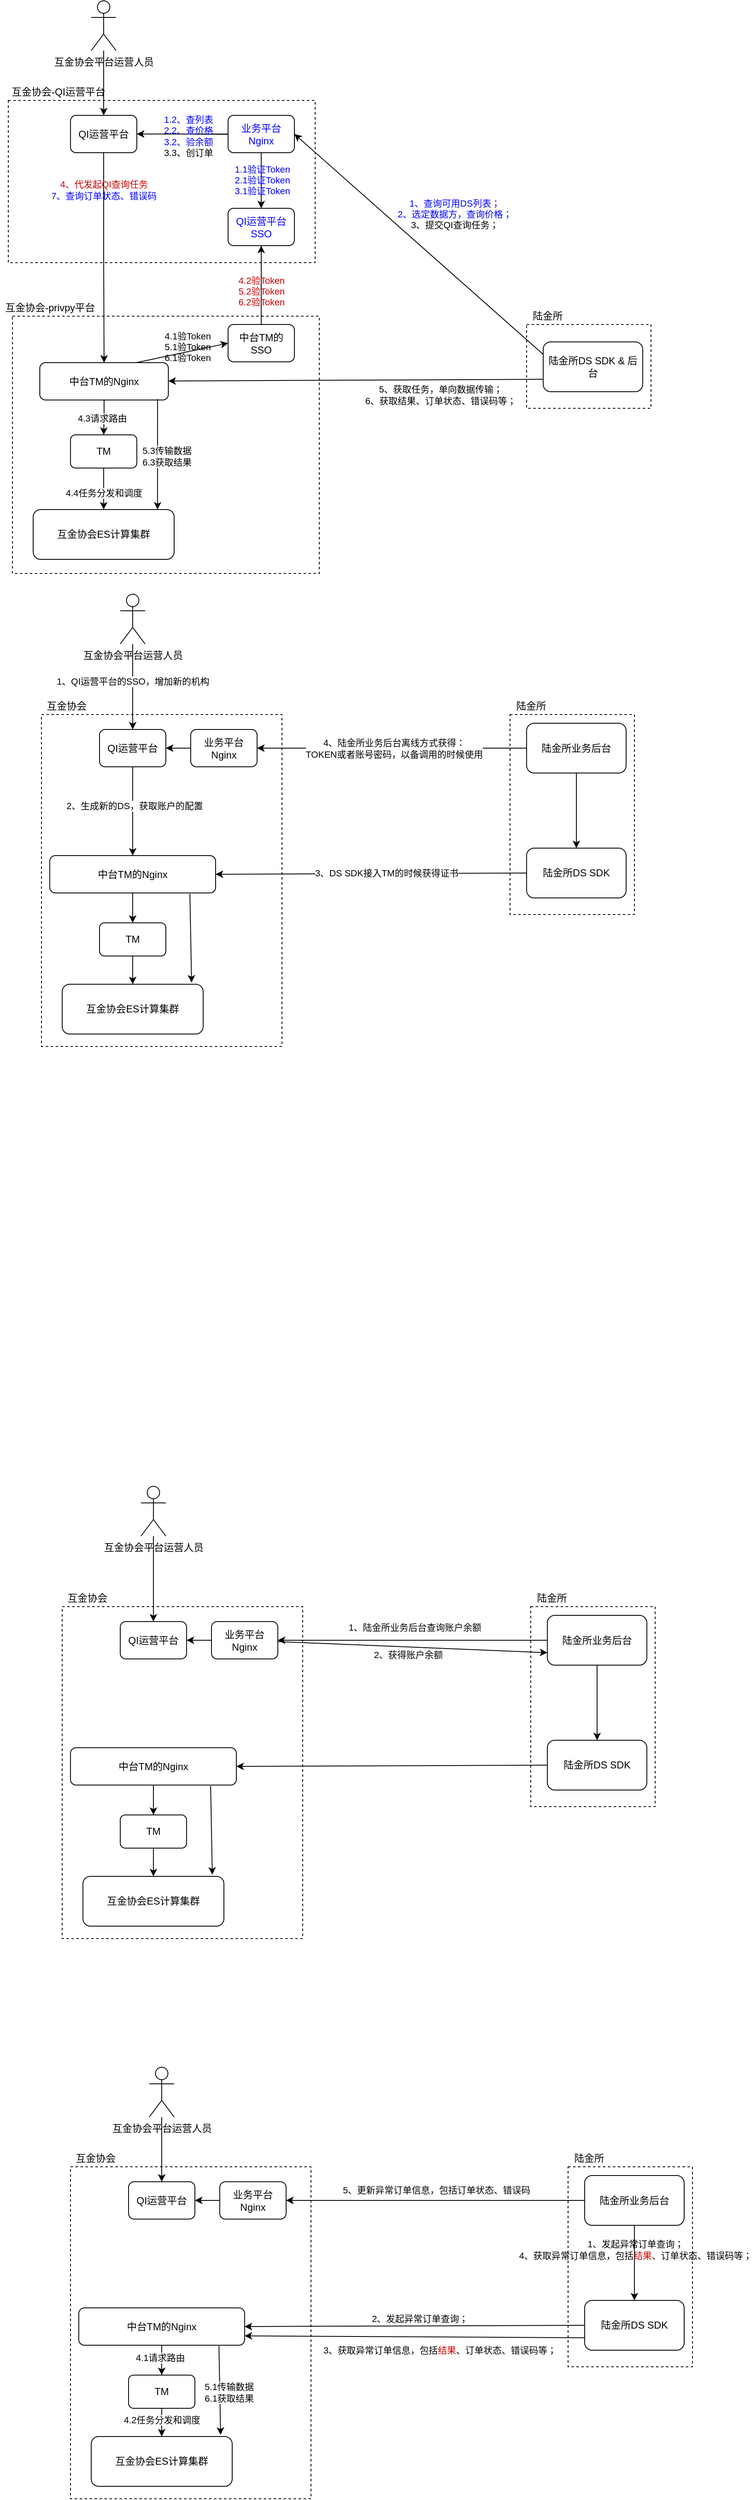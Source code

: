 <mxfile version="14.2.7" type="github">
  <diagram id="n4bqpxJSWs9qwXVAG9Ya" name="Page-1">
    <mxGraphModel dx="1178" dy="706" grid="1" gridSize="10" guides="1" tooltips="1" connect="1" arrows="1" fold="1" page="1" pageScale="1" pageWidth="827" pageHeight="1169" math="0" shadow="0">
      <root>
        <mxCell id="0" />
        <mxCell id="1" parent="0" />
        <mxCell id="G3FQE8XT8Hdk32QNEZcP-42" value="" style="rounded=0;whiteSpace=wrap;html=1;dashed=1;strokeWidth=1;shadow=0;glass=0;sketch=0;labelBorderColor=none;" parent="1" vertex="1">
          <mxGeometry x="235" y="380" width="370" height="195.5" as="geometry" />
        </mxCell>
        <mxCell id="Snnj0pEvWsJ41YhR_awT-1" value="" style="rounded=0;whiteSpace=wrap;html=1;dashed=1;strokeWidth=1;shadow=0;glass=0;sketch=0;labelBorderColor=none;" parent="1" vertex="1">
          <mxGeometry x="860" y="650" width="150" height="101" as="geometry" />
        </mxCell>
        <mxCell id="Snnj0pEvWsJ41YhR_awT-2" value="" style="rounded=0;whiteSpace=wrap;html=1;dashed=1;strokeWidth=1;shadow=0;glass=0;sketch=0;labelBorderColor=none;" parent="1" vertex="1">
          <mxGeometry x="240" y="640" width="370" height="310" as="geometry" />
        </mxCell>
        <mxCell id="6r078hkE9o605oC8stK7-30" value="" style="edgeStyle=orthogonalEdgeStyle;rounded=0;orthogonalLoop=1;jettySize=auto;html=1;strokeColor=#000000;" parent="1" source="Snnj0pEvWsJ41YhR_awT-5" target="Snnj0pEvWsJ41YhR_awT-17" edge="1">
          <mxGeometry relative="1" as="geometry" />
        </mxCell>
        <mxCell id="6r078hkE9o605oC8stK7-31" value="&lt;font color=&quot;#cc0000&quot;&gt;4、代发起QI查询任务&lt;/font&gt;&lt;br&gt;&lt;font color=&quot;#0000ff&quot;&gt;7、查询订单状态、错误码&lt;/font&gt;" style="edgeLabel;html=1;align=center;verticalAlign=middle;resizable=0;points=[];labelBackgroundColor=none;" parent="6r078hkE9o605oC8stK7-30" vertex="1" connectable="0">
          <mxGeometry x="-0.533" y="1" relative="1" as="geometry">
            <mxPoint x="-1" y="-14" as="offset" />
          </mxGeometry>
        </mxCell>
        <mxCell id="G3FQE8XT8Hdk32QNEZcP-36" value="" style="edgeStyle=orthogonalEdgeStyle;rounded=0;orthogonalLoop=1;jettySize=auto;html=1;" parent="1" target="G3FQE8XT8Hdk32QNEZcP-32" edge="1">
          <mxGeometry relative="1" as="geometry">
            <mxPoint x="436" y="420.5" as="sourcePoint" />
          </mxGeometry>
        </mxCell>
        <mxCell id="G3FQE8XT8Hdk32QNEZcP-40" value="&lt;font color=&quot;#0000ff&quot;&gt;1.1验证Token&lt;br&gt;2.1验证Token&lt;br&gt;3.1验证Token&lt;/font&gt;" style="edgeLabel;html=1;align=center;verticalAlign=middle;resizable=0;points=[];labelBackgroundColor=none;" parent="G3FQE8XT8Hdk32QNEZcP-36" vertex="1" connectable="0">
          <mxGeometry x="0.716" relative="1" as="geometry">
            <mxPoint x="1" y="-6.5" as="offset" />
          </mxGeometry>
        </mxCell>
        <mxCell id="Snnj0pEvWsJ41YhR_awT-5" value="QI运营平台" style="rounded=1;whiteSpace=wrap;html=1;" parent="1" vertex="1">
          <mxGeometry x="310" y="398" width="80" height="45" as="geometry" />
        </mxCell>
        <mxCell id="Snnj0pEvWsJ41YhR_awT-6" value="" style="edgeStyle=orthogonalEdgeStyle;rounded=0;orthogonalLoop=1;jettySize=auto;html=1;" parent="1" source="Snnj0pEvWsJ41YhR_awT-7" target="Snnj0pEvWsJ41YhR_awT-5" edge="1">
          <mxGeometry relative="1" as="geometry" />
        </mxCell>
        <mxCell id="Snnj0pEvWsJ41YhR_awT-7" value="互金协会平台运营人员" style="shape=umlActor;verticalLabelPosition=bottom;verticalAlign=top;html=1;outlineConnect=0;" parent="1" vertex="1">
          <mxGeometry x="335" y="260" width="30" height="60" as="geometry" />
        </mxCell>
        <mxCell id="Snnj0pEvWsJ41YhR_awT-8" value="互金协会ES计算集群" style="rounded=1;whiteSpace=wrap;html=1;" parent="1" vertex="1">
          <mxGeometry x="265" y="873" width="170" height="60" as="geometry" />
        </mxCell>
        <mxCell id="Snnj0pEvWsJ41YhR_awT-9" value="" style="edgeStyle=orthogonalEdgeStyle;rounded=0;orthogonalLoop=1;jettySize=auto;html=1;" parent="1" source="Snnj0pEvWsJ41YhR_awT-11" target="Snnj0pEvWsJ41YhR_awT-8" edge="1">
          <mxGeometry relative="1" as="geometry" />
        </mxCell>
        <mxCell id="Snnj0pEvWsJ41YhR_awT-10" value="4.4任务分发和调度" style="edgeLabel;html=1;align=center;verticalAlign=middle;resizable=0;points=[];" parent="Snnj0pEvWsJ41YhR_awT-9" vertex="1" connectable="0">
          <mxGeometry x="0.574" y="1" relative="1" as="geometry">
            <mxPoint x="-1" y="-10" as="offset" />
          </mxGeometry>
        </mxCell>
        <mxCell id="Snnj0pEvWsJ41YhR_awT-11" value="TM" style="rounded=1;whiteSpace=wrap;html=1;" parent="1" vertex="1">
          <mxGeometry x="310" y="783" width="80" height="40" as="geometry" />
        </mxCell>
        <mxCell id="Snnj0pEvWsJ41YhR_awT-12" value="陆金所DS SDK &amp;amp; 后台" style="rounded=1;whiteSpace=wrap;html=1;" parent="1" vertex="1">
          <mxGeometry x="880" y="671" width="120" height="60" as="geometry" />
        </mxCell>
        <mxCell id="Snnj0pEvWsJ41YhR_awT-13" value="&lt;font color=&quot;#000000&quot;&gt;陆金所&lt;/font&gt;" style="text;html=1;align=center;verticalAlign=middle;resizable=0;points=[];autosize=1;fontColor=#EA6B66;" parent="1" vertex="1">
          <mxGeometry x="860" y="630" width="50" height="20" as="geometry" />
        </mxCell>
        <mxCell id="Snnj0pEvWsJ41YhR_awT-14" value="&lt;font color=&quot;#000000&quot;&gt;互金协会-QI运营平台&lt;/font&gt;" style="text;html=1;align=center;verticalAlign=middle;resizable=0;points=[];autosize=1;fontColor=#EA6B66;" parent="1" vertex="1">
          <mxGeometry x="230" y="360" width="130" height="20" as="geometry" />
        </mxCell>
        <mxCell id="Snnj0pEvWsJ41YhR_awT-15" value="" style="edgeStyle=orthogonalEdgeStyle;rounded=0;orthogonalLoop=1;jettySize=auto;html=1;" parent="1" source="Snnj0pEvWsJ41YhR_awT-17" target="Snnj0pEvWsJ41YhR_awT-11" edge="1">
          <mxGeometry relative="1" as="geometry" />
        </mxCell>
        <mxCell id="Snnj0pEvWsJ41YhR_awT-16" value="4.3请求路由" style="edgeLabel;html=1;align=center;verticalAlign=middle;resizable=0;points=[];" parent="Snnj0pEvWsJ41YhR_awT-15" vertex="1" connectable="0">
          <mxGeometry x="0.407" y="-2" relative="1" as="geometry">
            <mxPoint y="-8" as="offset" />
          </mxGeometry>
        </mxCell>
        <mxCell id="Snnj0pEvWsJ41YhR_awT-17" value="中台TM的Nginx" style="rounded=1;whiteSpace=wrap;html=1;" parent="1" vertex="1">
          <mxGeometry x="273" y="696" width="155" height="45" as="geometry" />
        </mxCell>
        <mxCell id="Snnj0pEvWsJ41YhR_awT-20" value="" style="endArrow=classic;html=1;entryX=0.882;entryY=0;entryDx=0;entryDy=0;entryPerimeter=0;" parent="1" target="Snnj0pEvWsJ41YhR_awT-8" edge="1">
          <mxGeometry width="50" height="50" relative="1" as="geometry">
            <mxPoint x="415" y="740" as="sourcePoint" />
            <mxPoint x="421" y="816" as="targetPoint" />
          </mxGeometry>
        </mxCell>
        <mxCell id="Snnj0pEvWsJ41YhR_awT-21" value="5.3传输数据&lt;br&gt;6.3获取结果" style="edgeLabel;html=1;align=center;verticalAlign=middle;resizable=0;points=[];" parent="Snnj0pEvWsJ41YhR_awT-20" vertex="1" connectable="0">
          <mxGeometry x="0.035" relative="1" as="geometry">
            <mxPoint x="11" as="offset" />
          </mxGeometry>
        </mxCell>
        <mxCell id="Snnj0pEvWsJ41YhR_awT-22" value="" style="endArrow=classic;html=1;exitX=0;exitY=0.75;exitDx=0;exitDy=0;" parent="1" source="Snnj0pEvWsJ41YhR_awT-12" target="Snnj0pEvWsJ41YhR_awT-17" edge="1">
          <mxGeometry width="50" height="50" relative="1" as="geometry">
            <mxPoint x="380" y="750" as="sourcePoint" />
            <mxPoint x="430" y="700" as="targetPoint" />
          </mxGeometry>
        </mxCell>
        <mxCell id="Snnj0pEvWsJ41YhR_awT-23" value="&lt;div&gt;&lt;span style=&quot;font-size: 11px&quot;&gt;5、获取任务，单向数据传输；&lt;/span&gt;&lt;/div&gt;&lt;div&gt;&lt;span style=&quot;font-size: 11px&quot;&gt;6、获取结果、订单状态、错误码等；&lt;/span&gt;&lt;/div&gt;" style="edgeLabel;html=1;align=center;verticalAlign=middle;resizable=0;points=[];labelBackgroundColor=none;" parent="Snnj0pEvWsJ41YhR_awT-22" vertex="1" connectable="0">
          <mxGeometry x="-0.076" relative="1" as="geometry">
            <mxPoint x="84.98" y="18.04" as="offset" />
          </mxGeometry>
        </mxCell>
        <mxCell id="Snnj0pEvWsJ41YhR_awT-24" value="&lt;font color=&quot;#0000ff&quot;&gt;业务平台Nginx&lt;/font&gt;" style="rounded=1;whiteSpace=wrap;html=1;" parent="1" vertex="1">
          <mxGeometry x="500" y="398" width="80" height="45" as="geometry" />
        </mxCell>
        <mxCell id="Snnj0pEvWsJ41YhR_awT-25" value="" style="endArrow=classic;html=1;exitX=0;exitY=0.25;exitDx=0;exitDy=0;entryX=1;entryY=0.5;entryDx=0;entryDy=0;fillColor=#d5e8d4;" parent="1" source="Snnj0pEvWsJ41YhR_awT-12" target="Snnj0pEvWsJ41YhR_awT-24" edge="1">
          <mxGeometry width="50" height="50" relative="1" as="geometry">
            <mxPoint x="860" y="420.5" as="sourcePoint" />
            <mxPoint x="430" y="510" as="targetPoint" />
          </mxGeometry>
        </mxCell>
        <mxCell id="Snnj0pEvWsJ41YhR_awT-26" value="&lt;font color=&quot;#0000ff&quot;&gt;1、查询可用DS列表；&lt;/font&gt;&lt;br&gt;&lt;font color=&quot;#0000ff&quot;&gt;2、选定数据方，查询价格；&lt;/font&gt;&lt;br&gt;&lt;span style=&quot;background-color: rgb(255 , 255 , 255)&quot;&gt;3、提交QI查询任务；&lt;/span&gt;" style="edgeLabel;html=1;align=center;verticalAlign=middle;resizable=0;points=[];labelBackgroundColor=none;" parent="Snnj0pEvWsJ41YhR_awT-25" vertex="1" connectable="0">
          <mxGeometry x="0.113" y="2" relative="1" as="geometry">
            <mxPoint x="60.99" y="-22.49" as="offset" />
          </mxGeometry>
        </mxCell>
        <mxCell id="Snnj0pEvWsJ41YhR_awT-27" value="" style="endArrow=classic;html=1;exitX=0;exitY=0.5;exitDx=0;exitDy=0;entryX=1;entryY=0.5;entryDx=0;entryDy=0;" parent="1" source="Snnj0pEvWsJ41YhR_awT-24" target="Snnj0pEvWsJ41YhR_awT-5" edge="1">
          <mxGeometry width="50" height="50" relative="1" as="geometry">
            <mxPoint x="380" y="560" as="sourcePoint" />
            <mxPoint x="430" y="510" as="targetPoint" />
          </mxGeometry>
        </mxCell>
        <mxCell id="G3FQE8XT8Hdk32QNEZcP-41" value="&lt;font color=&quot;#0000ff&quot;&gt;1.2、查列表&lt;br&gt;2.2、查价格&lt;br&gt;3.2、验余额&lt;/font&gt;&lt;br&gt;3.3、创订单" style="edgeLabel;html=1;align=center;verticalAlign=middle;resizable=0;points=[];labelBackgroundColor=none;" parent="Snnj0pEvWsJ41YhR_awT-27" vertex="1" connectable="0">
          <mxGeometry x="-0.125" y="2" relative="1" as="geometry">
            <mxPoint as="offset" />
          </mxGeometry>
        </mxCell>
        <mxCell id="Snnj0pEvWsJ41YhR_awT-31" value="" style="rounded=0;whiteSpace=wrap;html=1;dashed=1;strokeWidth=1;shadow=0;glass=0;sketch=0;labelBorderColor=none;" parent="1" vertex="1">
          <mxGeometry x="840" y="1120" width="150" height="241" as="geometry" />
        </mxCell>
        <mxCell id="Snnj0pEvWsJ41YhR_awT-32" value="" style="rounded=0;whiteSpace=wrap;html=1;dashed=1;strokeWidth=1;shadow=0;glass=0;sketch=0;labelBorderColor=none;" parent="1" vertex="1">
          <mxGeometry x="275" y="1120" width="290" height="400" as="geometry" />
        </mxCell>
        <mxCell id="Snnj0pEvWsJ41YhR_awT-33" value="" style="edgeStyle=orthogonalEdgeStyle;rounded=0;orthogonalLoop=1;jettySize=auto;html=1;" parent="1" source="Snnj0pEvWsJ41YhR_awT-35" target="Snnj0pEvWsJ41YhR_awT-46" edge="1">
          <mxGeometry relative="1" as="geometry" />
        </mxCell>
        <mxCell id="Snnj0pEvWsJ41YhR_awT-34" value="2、生成新的DS，获取账户的配置" style="edgeLabel;html=1;align=center;verticalAlign=middle;resizable=0;points=[];" parent="Snnj0pEvWsJ41YhR_awT-33" vertex="1" connectable="0">
          <mxGeometry x="-0.121" y="2" relative="1" as="geometry">
            <mxPoint as="offset" />
          </mxGeometry>
        </mxCell>
        <mxCell id="Snnj0pEvWsJ41YhR_awT-35" value="QI运营平台" style="rounded=1;whiteSpace=wrap;html=1;" parent="1" vertex="1">
          <mxGeometry x="345" y="1138" width="80" height="45" as="geometry" />
        </mxCell>
        <mxCell id="Snnj0pEvWsJ41YhR_awT-36" value="" style="edgeStyle=orthogonalEdgeStyle;rounded=0;orthogonalLoop=1;jettySize=auto;html=1;" parent="1" source="Snnj0pEvWsJ41YhR_awT-38" target="Snnj0pEvWsJ41YhR_awT-35" edge="1">
          <mxGeometry relative="1" as="geometry" />
        </mxCell>
        <mxCell id="Snnj0pEvWsJ41YhR_awT-37" value="1、QI运营平台的SSO，增加新的机构" style="edgeLabel;html=1;align=center;verticalAlign=middle;resizable=0;points=[];" parent="Snnj0pEvWsJ41YhR_awT-36" vertex="1" connectable="0">
          <mxGeometry x="0.103" relative="1" as="geometry">
            <mxPoint y="-12" as="offset" />
          </mxGeometry>
        </mxCell>
        <mxCell id="Snnj0pEvWsJ41YhR_awT-38" value="互金协会平台运营人员" style="shape=umlActor;verticalLabelPosition=bottom;verticalAlign=top;html=1;outlineConnect=0;" parent="1" vertex="1">
          <mxGeometry x="370" y="975" width="30" height="60" as="geometry" />
        </mxCell>
        <mxCell id="Snnj0pEvWsJ41YhR_awT-39" value="互金协会ES计算集群" style="rounded=1;whiteSpace=wrap;html=1;" parent="1" vertex="1">
          <mxGeometry x="300" y="1445" width="170" height="60" as="geometry" />
        </mxCell>
        <mxCell id="Snnj0pEvWsJ41YhR_awT-40" value="" style="edgeStyle=orthogonalEdgeStyle;rounded=0;orthogonalLoop=1;jettySize=auto;html=1;" parent="1" source="Snnj0pEvWsJ41YhR_awT-41" target="Snnj0pEvWsJ41YhR_awT-39" edge="1">
          <mxGeometry relative="1" as="geometry" />
        </mxCell>
        <mxCell id="Snnj0pEvWsJ41YhR_awT-41" value="TM" style="rounded=1;whiteSpace=wrap;html=1;" parent="1" vertex="1">
          <mxGeometry x="345" y="1371" width="80" height="40" as="geometry" />
        </mxCell>
        <mxCell id="Snnj0pEvWsJ41YhR_awT-42" value="陆金所DS SDK" style="rounded=1;whiteSpace=wrap;html=1;" parent="1" vertex="1">
          <mxGeometry x="860" y="1281" width="120" height="60" as="geometry" />
        </mxCell>
        <mxCell id="Snnj0pEvWsJ41YhR_awT-43" value="&lt;font color=&quot;#000000&quot;&gt;陆金所&lt;/font&gt;" style="text;html=1;align=center;verticalAlign=middle;resizable=0;points=[];autosize=1;fontColor=#EA6B66;" parent="1" vertex="1">
          <mxGeometry x="840" y="1100" width="50" height="20" as="geometry" />
        </mxCell>
        <mxCell id="Snnj0pEvWsJ41YhR_awT-44" value="&lt;font color=&quot;#000000&quot;&gt;互金协会&lt;/font&gt;" style="text;html=1;align=center;verticalAlign=middle;resizable=0;points=[];autosize=1;fontColor=#EA6B66;" parent="1" vertex="1">
          <mxGeometry x="275" y="1100" width="60" height="20" as="geometry" />
        </mxCell>
        <mxCell id="Snnj0pEvWsJ41YhR_awT-45" value="" style="edgeStyle=orthogonalEdgeStyle;rounded=0;orthogonalLoop=1;jettySize=auto;html=1;" parent="1" source="Snnj0pEvWsJ41YhR_awT-46" target="Snnj0pEvWsJ41YhR_awT-41" edge="1">
          <mxGeometry relative="1" as="geometry" />
        </mxCell>
        <mxCell id="Snnj0pEvWsJ41YhR_awT-46" value="中台TM的Nginx" style="rounded=1;whiteSpace=wrap;html=1;" parent="1" vertex="1">
          <mxGeometry x="285" y="1290" width="200" height="45" as="geometry" />
        </mxCell>
        <mxCell id="Snnj0pEvWsJ41YhR_awT-47" value="" style="endArrow=classic;html=1;exitX=0;exitY=0.5;exitDx=0;exitDy=0;entryX=1;entryY=0.5;entryDx=0;entryDy=0;" parent="1" source="Snnj0pEvWsJ41YhR_awT-42" target="Snnj0pEvWsJ41YhR_awT-46" edge="1">
          <mxGeometry width="50" height="50" relative="1" as="geometry">
            <mxPoint x="415" y="1490" as="sourcePoint" />
            <mxPoint x="465" y="1440" as="targetPoint" />
          </mxGeometry>
        </mxCell>
        <mxCell id="Snnj0pEvWsJ41YhR_awT-48" value="3、DS SDK接入TM的时候获得证书" style="edgeLabel;html=1;align=center;verticalAlign=middle;resizable=0;points=[];" parent="Snnj0pEvWsJ41YhR_awT-47" vertex="1" connectable="0">
          <mxGeometry x="0.145" y="1" relative="1" as="geometry">
            <mxPoint x="44.99" y="-1.86" as="offset" />
          </mxGeometry>
        </mxCell>
        <mxCell id="Snnj0pEvWsJ41YhR_awT-49" value="" style="endArrow=classic;html=1;exitX=0.845;exitY=1.022;exitDx=0;exitDy=0;exitPerimeter=0;" parent="1" source="Snnj0pEvWsJ41YhR_awT-46" edge="1">
          <mxGeometry width="50" height="50" relative="1" as="geometry">
            <mxPoint x="415" y="1470" as="sourcePoint" />
            <mxPoint x="456" y="1443" as="targetPoint" />
          </mxGeometry>
        </mxCell>
        <mxCell id="Snnj0pEvWsJ41YhR_awT-50" value="业务平台Nginx" style="rounded=1;whiteSpace=wrap;html=1;" parent="1" vertex="1">
          <mxGeometry x="455" y="1138" width="80" height="45" as="geometry" />
        </mxCell>
        <mxCell id="Snnj0pEvWsJ41YhR_awT-51" value="" style="endArrow=classic;html=1;exitX=0;exitY=0.5;exitDx=0;exitDy=0;entryX=1;entryY=0.5;entryDx=0;entryDy=0;" parent="1" source="Snnj0pEvWsJ41YhR_awT-50" target="Snnj0pEvWsJ41YhR_awT-35" edge="1">
          <mxGeometry width="50" height="50" relative="1" as="geometry">
            <mxPoint x="415" y="1300" as="sourcePoint" />
            <mxPoint x="465" y="1250" as="targetPoint" />
          </mxGeometry>
        </mxCell>
        <mxCell id="Snnj0pEvWsJ41YhR_awT-52" value="" style="edgeStyle=orthogonalEdgeStyle;rounded=0;orthogonalLoop=1;jettySize=auto;html=1;" parent="1" source="Snnj0pEvWsJ41YhR_awT-53" target="Snnj0pEvWsJ41YhR_awT-42" edge="1">
          <mxGeometry relative="1" as="geometry" />
        </mxCell>
        <mxCell id="Snnj0pEvWsJ41YhR_awT-53" value="陆金所业务后台" style="rounded=1;whiteSpace=wrap;html=1;" parent="1" vertex="1">
          <mxGeometry x="860" y="1130.5" width="120" height="60" as="geometry" />
        </mxCell>
        <mxCell id="Snnj0pEvWsJ41YhR_awT-54" value="" style="endArrow=classic;html=1;exitX=0;exitY=0.5;exitDx=0;exitDy=0;entryX=1;entryY=0.5;entryDx=0;entryDy=0;" parent="1" source="Snnj0pEvWsJ41YhR_awT-53" target="Snnj0pEvWsJ41YhR_awT-50" edge="1">
          <mxGeometry width="50" height="50" relative="1" as="geometry">
            <mxPoint x="710" y="1250" as="sourcePoint" />
            <mxPoint x="760" y="1200" as="targetPoint" />
          </mxGeometry>
        </mxCell>
        <mxCell id="Snnj0pEvWsJ41YhR_awT-55" value="4、陆金所业务后台离线方式获得：&lt;br&gt;TOKEN或者账号密码，以备调用的时候使用" style="edgeLabel;html=1;align=center;verticalAlign=middle;resizable=0;points=[];" parent="Snnj0pEvWsJ41YhR_awT-54" vertex="1" connectable="0">
          <mxGeometry x="0.077" y="-1" relative="1" as="geometry">
            <mxPoint x="15" y="1" as="offset" />
          </mxGeometry>
        </mxCell>
        <mxCell id="Snnj0pEvWsJ41YhR_awT-56" value="" style="rounded=0;whiteSpace=wrap;html=1;dashed=1;strokeWidth=1;shadow=0;glass=0;sketch=0;labelBorderColor=none;" parent="1" vertex="1">
          <mxGeometry x="865" y="2195" width="150" height="241" as="geometry" />
        </mxCell>
        <mxCell id="Snnj0pEvWsJ41YhR_awT-57" value="" style="rounded=0;whiteSpace=wrap;html=1;dashed=1;strokeWidth=1;shadow=0;glass=0;sketch=0;labelBorderColor=none;" parent="1" vertex="1">
          <mxGeometry x="300" y="2195" width="290" height="400" as="geometry" />
        </mxCell>
        <mxCell id="Snnj0pEvWsJ41YhR_awT-59" value="QI运营平台" style="rounded=1;whiteSpace=wrap;html=1;" parent="1" vertex="1">
          <mxGeometry x="370" y="2213" width="80" height="45" as="geometry" />
        </mxCell>
        <mxCell id="Snnj0pEvWsJ41YhR_awT-60" value="" style="edgeStyle=orthogonalEdgeStyle;rounded=0;orthogonalLoop=1;jettySize=auto;html=1;" parent="1" source="Snnj0pEvWsJ41YhR_awT-61" target="Snnj0pEvWsJ41YhR_awT-59" edge="1">
          <mxGeometry relative="1" as="geometry" />
        </mxCell>
        <mxCell id="Snnj0pEvWsJ41YhR_awT-61" value="互金协会平台运营人员" style="shape=umlActor;verticalLabelPosition=bottom;verticalAlign=top;html=1;outlineConnect=0;" parent="1" vertex="1">
          <mxGeometry x="395" y="2050" width="30" height="60" as="geometry" />
        </mxCell>
        <mxCell id="Snnj0pEvWsJ41YhR_awT-62" value="互金协会ES计算集群" style="rounded=1;whiteSpace=wrap;html=1;" parent="1" vertex="1">
          <mxGeometry x="325" y="2520" width="170" height="60" as="geometry" />
        </mxCell>
        <mxCell id="Snnj0pEvWsJ41YhR_awT-63" value="" style="edgeStyle=orthogonalEdgeStyle;rounded=0;orthogonalLoop=1;jettySize=auto;html=1;" parent="1" source="Snnj0pEvWsJ41YhR_awT-64" target="Snnj0pEvWsJ41YhR_awT-62" edge="1">
          <mxGeometry relative="1" as="geometry" />
        </mxCell>
        <mxCell id="Snnj0pEvWsJ41YhR_awT-64" value="TM" style="rounded=1;whiteSpace=wrap;html=1;" parent="1" vertex="1">
          <mxGeometry x="370" y="2446" width="80" height="40" as="geometry" />
        </mxCell>
        <mxCell id="Snnj0pEvWsJ41YhR_awT-65" value="陆金所DS SDK" style="rounded=1;whiteSpace=wrap;html=1;" parent="1" vertex="1">
          <mxGeometry x="885" y="2356" width="120" height="60" as="geometry" />
        </mxCell>
        <mxCell id="Snnj0pEvWsJ41YhR_awT-66" value="&lt;font color=&quot;#000000&quot;&gt;陆金所&lt;/font&gt;" style="text;html=1;align=center;verticalAlign=middle;resizable=0;points=[];autosize=1;fontColor=#EA6B66;" parent="1" vertex="1">
          <mxGeometry x="865" y="2175" width="50" height="20" as="geometry" />
        </mxCell>
        <mxCell id="Snnj0pEvWsJ41YhR_awT-67" value="&lt;font color=&quot;#000000&quot;&gt;互金协会&lt;/font&gt;" style="text;html=1;align=center;verticalAlign=middle;resizable=0;points=[];autosize=1;fontColor=#EA6B66;" parent="1" vertex="1">
          <mxGeometry x="300" y="2175" width="60" height="20" as="geometry" />
        </mxCell>
        <mxCell id="Snnj0pEvWsJ41YhR_awT-68" value="" style="edgeStyle=orthogonalEdgeStyle;rounded=0;orthogonalLoop=1;jettySize=auto;html=1;" parent="1" source="Snnj0pEvWsJ41YhR_awT-69" target="Snnj0pEvWsJ41YhR_awT-64" edge="1">
          <mxGeometry relative="1" as="geometry" />
        </mxCell>
        <mxCell id="Snnj0pEvWsJ41YhR_awT-69" value="中台TM的Nginx" style="rounded=1;whiteSpace=wrap;html=1;" parent="1" vertex="1">
          <mxGeometry x="310" y="2365" width="200" height="45" as="geometry" />
        </mxCell>
        <mxCell id="Snnj0pEvWsJ41YhR_awT-70" value="" style="endArrow=classic;html=1;exitX=0;exitY=0.5;exitDx=0;exitDy=0;entryX=1;entryY=0.5;entryDx=0;entryDy=0;" parent="1" source="Snnj0pEvWsJ41YhR_awT-65" target="Snnj0pEvWsJ41YhR_awT-69" edge="1">
          <mxGeometry width="50" height="50" relative="1" as="geometry">
            <mxPoint x="440" y="2565" as="sourcePoint" />
            <mxPoint x="490" y="2515" as="targetPoint" />
          </mxGeometry>
        </mxCell>
        <mxCell id="Snnj0pEvWsJ41YhR_awT-71" value="" style="endArrow=classic;html=1;exitX=0.845;exitY=1.022;exitDx=0;exitDy=0;exitPerimeter=0;" parent="1" source="Snnj0pEvWsJ41YhR_awT-69" edge="1">
          <mxGeometry width="50" height="50" relative="1" as="geometry">
            <mxPoint x="440" y="2545" as="sourcePoint" />
            <mxPoint x="481" y="2518" as="targetPoint" />
          </mxGeometry>
        </mxCell>
        <mxCell id="Snnj0pEvWsJ41YhR_awT-72" value="业务平台Nginx" style="rounded=1;whiteSpace=wrap;html=1;" parent="1" vertex="1">
          <mxGeometry x="480" y="2213" width="80" height="45" as="geometry" />
        </mxCell>
        <mxCell id="Snnj0pEvWsJ41YhR_awT-73" value="" style="endArrow=classic;html=1;exitX=0;exitY=0.5;exitDx=0;exitDy=0;entryX=1;entryY=0.5;entryDx=0;entryDy=0;" parent="1" source="Snnj0pEvWsJ41YhR_awT-72" target="Snnj0pEvWsJ41YhR_awT-59" edge="1">
          <mxGeometry width="50" height="50" relative="1" as="geometry">
            <mxPoint x="440" y="2375" as="sourcePoint" />
            <mxPoint x="490" y="2325" as="targetPoint" />
          </mxGeometry>
        </mxCell>
        <mxCell id="Snnj0pEvWsJ41YhR_awT-74" value="" style="edgeStyle=orthogonalEdgeStyle;rounded=0;orthogonalLoop=1;jettySize=auto;html=1;" parent="1" source="Snnj0pEvWsJ41YhR_awT-75" target="Snnj0pEvWsJ41YhR_awT-65" edge="1">
          <mxGeometry relative="1" as="geometry" />
        </mxCell>
        <mxCell id="Snnj0pEvWsJ41YhR_awT-75" value="陆金所业务后台" style="rounded=1;whiteSpace=wrap;html=1;" parent="1" vertex="1">
          <mxGeometry x="885" y="2205.5" width="120" height="60" as="geometry" />
        </mxCell>
        <mxCell id="Snnj0pEvWsJ41YhR_awT-76" value="" style="endArrow=classic;html=1;exitX=0;exitY=0.5;exitDx=0;exitDy=0;entryX=1;entryY=0.5;entryDx=0;entryDy=0;" parent="1" source="Snnj0pEvWsJ41YhR_awT-75" target="Snnj0pEvWsJ41YhR_awT-72" edge="1">
          <mxGeometry width="50" height="50" relative="1" as="geometry">
            <mxPoint x="735" y="2325" as="sourcePoint" />
            <mxPoint x="785" y="2275" as="targetPoint" />
          </mxGeometry>
        </mxCell>
        <mxCell id="Snnj0pEvWsJ41YhR_awT-77" value="1、陆金所业务后台查询账户余额" style="edgeLabel;html=1;align=center;verticalAlign=middle;resizable=0;points=[];" parent="Snnj0pEvWsJ41YhR_awT-76" vertex="1" connectable="0">
          <mxGeometry x="0.077" y="-1" relative="1" as="geometry">
            <mxPoint x="15" y="-14.5" as="offset" />
          </mxGeometry>
        </mxCell>
        <mxCell id="Snnj0pEvWsJ41YhR_awT-78" value="" style="endArrow=classic;html=1;entryX=0;entryY=0.75;entryDx=0;entryDy=0;" parent="1" source="Snnj0pEvWsJ41YhR_awT-72" target="Snnj0pEvWsJ41YhR_awT-75" edge="1">
          <mxGeometry width="50" height="50" relative="1" as="geometry">
            <mxPoint x="710" y="2420" as="sourcePoint" />
            <mxPoint x="760" y="2370" as="targetPoint" />
          </mxGeometry>
        </mxCell>
        <mxCell id="Snnj0pEvWsJ41YhR_awT-79" value="2、获得账户余额" style="edgeLabel;html=1;align=center;verticalAlign=middle;resizable=0;points=[];" parent="Snnj0pEvWsJ41YhR_awT-78" vertex="1" connectable="0">
          <mxGeometry x="-0.034" y="1" relative="1" as="geometry">
            <mxPoint y="10.44" as="offset" />
          </mxGeometry>
        </mxCell>
        <mxCell id="G3FQE8XT8Hdk32QNEZcP-32" value="&lt;font color=&quot;#0000ff&quot;&gt;QI运营平台SSO&lt;/font&gt;" style="rounded=1;whiteSpace=wrap;html=1;" parent="1" vertex="1">
          <mxGeometry x="500" y="510" width="80" height="45" as="geometry" />
        </mxCell>
        <mxCell id="G3FQE8XT8Hdk32QNEZcP-35" value="" style="edgeStyle=orthogonalEdgeStyle;rounded=0;orthogonalLoop=1;jettySize=auto;html=1;" parent="1" source="G3FQE8XT8Hdk32QNEZcP-33" target="G3FQE8XT8Hdk32QNEZcP-32" edge="1">
          <mxGeometry relative="1" as="geometry" />
        </mxCell>
        <mxCell id="G3FQE8XT8Hdk32QNEZcP-39" value="&lt;font color=&quot;#cc0000&quot;&gt;4.2验Token&lt;br&gt;5.2验Token&lt;br&gt;6.2验Token&lt;/font&gt;" style="edgeLabel;html=1;align=center;verticalAlign=middle;resizable=0;points=[];labelBackgroundColor=none;" parent="G3FQE8XT8Hdk32QNEZcP-35" vertex="1" connectable="0">
          <mxGeometry x="0.564" y="2" relative="1" as="geometry">
            <mxPoint x="2" y="34" as="offset" />
          </mxGeometry>
        </mxCell>
        <mxCell id="G3FQE8XT8Hdk32QNEZcP-33" value="中台TM的SSO" style="rounded=1;whiteSpace=wrap;html=1;" parent="1" vertex="1">
          <mxGeometry x="500" y="650" width="80" height="45" as="geometry" />
        </mxCell>
        <mxCell id="G3FQE8XT8Hdk32QNEZcP-37" value="" style="endArrow=classic;html=1;exitX=0.75;exitY=0;exitDx=0;exitDy=0;entryX=0;entryY=0.5;entryDx=0;entryDy=0;" parent="1" source="Snnj0pEvWsJ41YhR_awT-17" target="G3FQE8XT8Hdk32QNEZcP-33" edge="1">
          <mxGeometry width="50" height="50" relative="1" as="geometry">
            <mxPoint x="540" y="550" as="sourcePoint" />
            <mxPoint x="590" y="500" as="targetPoint" />
          </mxGeometry>
        </mxCell>
        <mxCell id="G3FQE8XT8Hdk32QNEZcP-38" value="4.1验Token&lt;br&gt;5.1验Token&lt;br&gt;6.1验Token" style="edgeLabel;html=1;align=center;verticalAlign=middle;resizable=0;points=[];labelBackgroundColor=none;" parent="G3FQE8XT8Hdk32QNEZcP-37" vertex="1" connectable="0">
          <mxGeometry x="-0.062" relative="1" as="geometry">
            <mxPoint x="9.22" y="-7.77" as="offset" />
          </mxGeometry>
        </mxCell>
        <mxCell id="G3FQE8XT8Hdk32QNEZcP-43" value="&lt;font color=&quot;#000000&quot;&gt;互金协会-privpy平台&lt;/font&gt;" style="text;html=1;align=center;verticalAlign=middle;resizable=0;points=[];autosize=1;fontColor=#EA6B66;" parent="1" vertex="1">
          <mxGeometry x="225" y="620" width="120" height="20" as="geometry" />
        </mxCell>
        <mxCell id="YR8bZUtIR9-wQlzwmY_H-1" value="" style="rounded=0;whiteSpace=wrap;html=1;dashed=1;strokeWidth=1;shadow=0;glass=0;sketch=0;labelBorderColor=none;" vertex="1" parent="1">
          <mxGeometry x="910" y="2870" width="150" height="241" as="geometry" />
        </mxCell>
        <mxCell id="YR8bZUtIR9-wQlzwmY_H-2" value="" style="rounded=0;whiteSpace=wrap;html=1;dashed=1;strokeWidth=1;shadow=0;glass=0;sketch=0;labelBorderColor=none;" vertex="1" parent="1">
          <mxGeometry x="310" y="2870" width="290" height="400" as="geometry" />
        </mxCell>
        <mxCell id="YR8bZUtIR9-wQlzwmY_H-3" value="QI运营平台" style="rounded=1;whiteSpace=wrap;html=1;" vertex="1" parent="1">
          <mxGeometry x="380" y="2888" width="80" height="45" as="geometry" />
        </mxCell>
        <mxCell id="YR8bZUtIR9-wQlzwmY_H-4" value="" style="edgeStyle=orthogonalEdgeStyle;rounded=0;orthogonalLoop=1;jettySize=auto;html=1;" edge="1" parent="1" source="YR8bZUtIR9-wQlzwmY_H-5" target="YR8bZUtIR9-wQlzwmY_H-3">
          <mxGeometry relative="1" as="geometry" />
        </mxCell>
        <mxCell id="YR8bZUtIR9-wQlzwmY_H-5" value="互金协会平台运营人员" style="shape=umlActor;verticalLabelPosition=bottom;verticalAlign=top;html=1;outlineConnect=0;" vertex="1" parent="1">
          <mxGeometry x="405" y="2750" width="30" height="60" as="geometry" />
        </mxCell>
        <mxCell id="YR8bZUtIR9-wQlzwmY_H-6" value="互金协会ES计算集群" style="rounded=1;whiteSpace=wrap;html=1;" vertex="1" parent="1">
          <mxGeometry x="335" y="3195" width="170" height="60" as="geometry" />
        </mxCell>
        <mxCell id="YR8bZUtIR9-wQlzwmY_H-7" value="" style="edgeStyle=orthogonalEdgeStyle;rounded=0;orthogonalLoop=1;jettySize=auto;html=1;" edge="1" parent="1" source="YR8bZUtIR9-wQlzwmY_H-9" target="YR8bZUtIR9-wQlzwmY_H-6">
          <mxGeometry relative="1" as="geometry" />
        </mxCell>
        <mxCell id="YR8bZUtIR9-wQlzwmY_H-8" value="4.2任务分发和调度" style="edgeLabel;html=1;align=center;verticalAlign=middle;resizable=0;points=[];" vertex="1" connectable="0" parent="YR8bZUtIR9-wQlzwmY_H-7">
          <mxGeometry x="0.574" y="1" relative="1" as="geometry">
            <mxPoint x="-1" y="-10" as="offset" />
          </mxGeometry>
        </mxCell>
        <mxCell id="YR8bZUtIR9-wQlzwmY_H-9" value="TM" style="rounded=1;whiteSpace=wrap;html=1;" vertex="1" parent="1">
          <mxGeometry x="380" y="3121" width="80" height="40" as="geometry" />
        </mxCell>
        <mxCell id="YR8bZUtIR9-wQlzwmY_H-10" value="陆金所DS SDK" style="rounded=1;whiteSpace=wrap;html=1;" vertex="1" parent="1">
          <mxGeometry x="930" y="3031" width="120" height="60" as="geometry" />
        </mxCell>
        <mxCell id="YR8bZUtIR9-wQlzwmY_H-11" value="&lt;font color=&quot;#000000&quot;&gt;陆金所&lt;/font&gt;" style="text;html=1;align=center;verticalAlign=middle;resizable=0;points=[];autosize=1;fontColor=#EA6B66;" vertex="1" parent="1">
          <mxGeometry x="910" y="2850" width="50" height="20" as="geometry" />
        </mxCell>
        <mxCell id="YR8bZUtIR9-wQlzwmY_H-12" value="&lt;font color=&quot;#000000&quot;&gt;互金协会&lt;/font&gt;" style="text;html=1;align=center;verticalAlign=middle;resizable=0;points=[];autosize=1;fontColor=#EA6B66;" vertex="1" parent="1">
          <mxGeometry x="310" y="2850" width="60" height="20" as="geometry" />
        </mxCell>
        <mxCell id="YR8bZUtIR9-wQlzwmY_H-13" value="" style="edgeStyle=orthogonalEdgeStyle;rounded=0;orthogonalLoop=1;jettySize=auto;html=1;" edge="1" parent="1" source="YR8bZUtIR9-wQlzwmY_H-15" target="YR8bZUtIR9-wQlzwmY_H-9">
          <mxGeometry relative="1" as="geometry" />
        </mxCell>
        <mxCell id="YR8bZUtIR9-wQlzwmY_H-14" value="4.1请求路由" style="edgeLabel;html=1;align=center;verticalAlign=middle;resizable=0;points=[];" vertex="1" connectable="0" parent="YR8bZUtIR9-wQlzwmY_H-13">
          <mxGeometry x="0.407" y="-2" relative="1" as="geometry">
            <mxPoint y="-8" as="offset" />
          </mxGeometry>
        </mxCell>
        <mxCell id="YR8bZUtIR9-wQlzwmY_H-15" value="中台TM的Nginx" style="rounded=1;whiteSpace=wrap;html=1;" vertex="1" parent="1">
          <mxGeometry x="320" y="3040" width="200" height="45" as="geometry" />
        </mxCell>
        <mxCell id="YR8bZUtIR9-wQlzwmY_H-16" value="" style="endArrow=classic;html=1;exitX=0;exitY=0.5;exitDx=0;exitDy=0;entryX=1;entryY=0.5;entryDx=0;entryDy=0;" edge="1" parent="1" source="YR8bZUtIR9-wQlzwmY_H-10" target="YR8bZUtIR9-wQlzwmY_H-15">
          <mxGeometry width="50" height="50" relative="1" as="geometry">
            <mxPoint x="450" y="3240" as="sourcePoint" />
            <mxPoint x="500" y="3190" as="targetPoint" />
          </mxGeometry>
        </mxCell>
        <mxCell id="YR8bZUtIR9-wQlzwmY_H-17" value="2、发起异常订单查询；" style="edgeLabel;html=1;align=center;verticalAlign=middle;resizable=0;points=[];" vertex="1" connectable="0" parent="YR8bZUtIR9-wQlzwmY_H-16">
          <mxGeometry x="-0.027" y="-3" relative="1" as="geometry">
            <mxPoint y="-6" as="offset" />
          </mxGeometry>
        </mxCell>
        <mxCell id="YR8bZUtIR9-wQlzwmY_H-18" value="" style="endArrow=classic;html=1;exitX=0.845;exitY=1.022;exitDx=0;exitDy=0;exitPerimeter=0;" edge="1" parent="1" source="YR8bZUtIR9-wQlzwmY_H-15">
          <mxGeometry width="50" height="50" relative="1" as="geometry">
            <mxPoint x="450" y="3220" as="sourcePoint" />
            <mxPoint x="491" y="3193" as="targetPoint" />
          </mxGeometry>
        </mxCell>
        <mxCell id="YR8bZUtIR9-wQlzwmY_H-19" value="5.1传输数据&lt;br&gt;6.1获取结果" style="edgeLabel;html=1;align=center;verticalAlign=middle;resizable=0;points=[];" vertex="1" connectable="0" parent="YR8bZUtIR9-wQlzwmY_H-18">
          <mxGeometry x="0.035" relative="1" as="geometry">
            <mxPoint x="11" as="offset" />
          </mxGeometry>
        </mxCell>
        <mxCell id="YR8bZUtIR9-wQlzwmY_H-20" value="" style="endArrow=classic;html=1;entryX=1;entryY=0.75;entryDx=0;entryDy=0;exitX=0;exitY=0.75;exitDx=0;exitDy=0;" edge="1" parent="1" source="YR8bZUtIR9-wQlzwmY_H-10" target="YR8bZUtIR9-wQlzwmY_H-15">
          <mxGeometry width="50" height="50" relative="1" as="geometry">
            <mxPoint x="450" y="3240" as="sourcePoint" />
            <mxPoint x="500" y="3190" as="targetPoint" />
          </mxGeometry>
        </mxCell>
        <mxCell id="YR8bZUtIR9-wQlzwmY_H-21" value="&lt;div&gt;&lt;span style=&quot;font-size: 11px&quot;&gt;3、&lt;/span&gt;获取异常订单信息，包括&lt;font color=&quot;#cc0000&quot;&gt;结果&lt;/font&gt;、订单状态、错误码等；&lt;/div&gt;" style="edgeLabel;html=1;align=center;verticalAlign=middle;resizable=0;points=[];labelBackgroundColor=none;" vertex="1" connectable="0" parent="YR8bZUtIR9-wQlzwmY_H-20">
          <mxGeometry x="-0.076" relative="1" as="geometry">
            <mxPoint x="14" y="16" as="offset" />
          </mxGeometry>
        </mxCell>
        <mxCell id="YR8bZUtIR9-wQlzwmY_H-22" value="业务平台Nginx" style="rounded=1;whiteSpace=wrap;html=1;" vertex="1" parent="1">
          <mxGeometry x="490" y="2888" width="80" height="45" as="geometry" />
        </mxCell>
        <mxCell id="YR8bZUtIR9-wQlzwmY_H-23" value="" style="endArrow=classic;html=1;exitX=0;exitY=0.5;exitDx=0;exitDy=0;entryX=1;entryY=0.5;entryDx=0;entryDy=0;" edge="1" parent="1" source="YR8bZUtIR9-wQlzwmY_H-28" target="YR8bZUtIR9-wQlzwmY_H-22">
          <mxGeometry width="50" height="50" relative="1" as="geometry">
            <mxPoint x="450" y="3050" as="sourcePoint" />
            <mxPoint x="500" y="3000" as="targetPoint" />
          </mxGeometry>
        </mxCell>
        <mxCell id="YR8bZUtIR9-wQlzwmY_H-24" value="5、更新异常订单信息，包括订单状态、错误码" style="edgeLabel;html=1;align=center;verticalAlign=middle;resizable=0;points=[];labelBackgroundColor=none;" vertex="1" connectable="0" parent="YR8bZUtIR9-wQlzwmY_H-23">
          <mxGeometry x="0.113" y="2" relative="1" as="geometry">
            <mxPoint x="21" y="-15" as="offset" />
          </mxGeometry>
        </mxCell>
        <mxCell id="YR8bZUtIR9-wQlzwmY_H-25" value="" style="endArrow=classic;html=1;exitX=0;exitY=0.5;exitDx=0;exitDy=0;entryX=1;entryY=0.5;entryDx=0;entryDy=0;" edge="1" parent="1" source="YR8bZUtIR9-wQlzwmY_H-22" target="YR8bZUtIR9-wQlzwmY_H-3">
          <mxGeometry width="50" height="50" relative="1" as="geometry">
            <mxPoint x="450" y="3050" as="sourcePoint" />
            <mxPoint x="500" y="3000" as="targetPoint" />
          </mxGeometry>
        </mxCell>
        <mxCell id="YR8bZUtIR9-wQlzwmY_H-26" value="" style="edgeStyle=orthogonalEdgeStyle;rounded=0;orthogonalLoop=1;jettySize=auto;html=1;" edge="1" parent="1" source="YR8bZUtIR9-wQlzwmY_H-28" target="YR8bZUtIR9-wQlzwmY_H-10">
          <mxGeometry relative="1" as="geometry" />
        </mxCell>
        <mxCell id="YR8bZUtIR9-wQlzwmY_H-27" value="1、发起异常订单查询；&lt;br&gt;4、获取异常订单信息，包括&lt;font color=&quot;#cc0000&quot;&gt;结果&lt;/font&gt;、订单状态、错误码等；" style="edgeLabel;html=1;align=center;verticalAlign=middle;resizable=0;points=[];labelBackgroundColor=none;" vertex="1" connectable="0" parent="YR8bZUtIR9-wQlzwmY_H-26">
          <mxGeometry x="-0.364" y="1" relative="1" as="geometry">
            <mxPoint as="offset" />
          </mxGeometry>
        </mxCell>
        <mxCell id="YR8bZUtIR9-wQlzwmY_H-28" value="陆金所业务后台" style="rounded=1;whiteSpace=wrap;html=1;" vertex="1" parent="1">
          <mxGeometry x="930" y="2880.5" width="120" height="60" as="geometry" />
        </mxCell>
      </root>
    </mxGraphModel>
  </diagram>
</mxfile>
